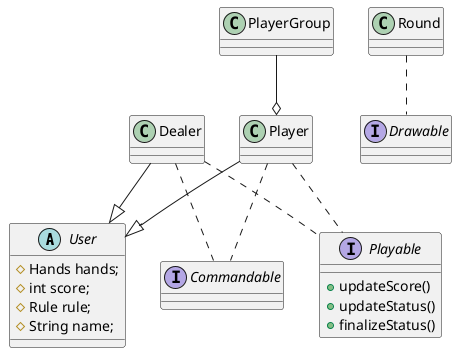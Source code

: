 @startuml classDiagram

abstract class User{
    #Hands hands;    
    #int score;        
    #Rule rule;
    #String name;
}
class Dealer
class Player
interface Commandable
interface Playable {
    + updateScore()
    + updateStatus()
    + finalizeStatus()   
}
class Round
interface Drawable
class PlayerGroup

Dealer --|> User
Player --|> User
Dealer .. Playable
Player .. Playable
Dealer .. Commandable
Player .. Commandable
Round .. Drawable
PlayerGroup --o Player



@enduml